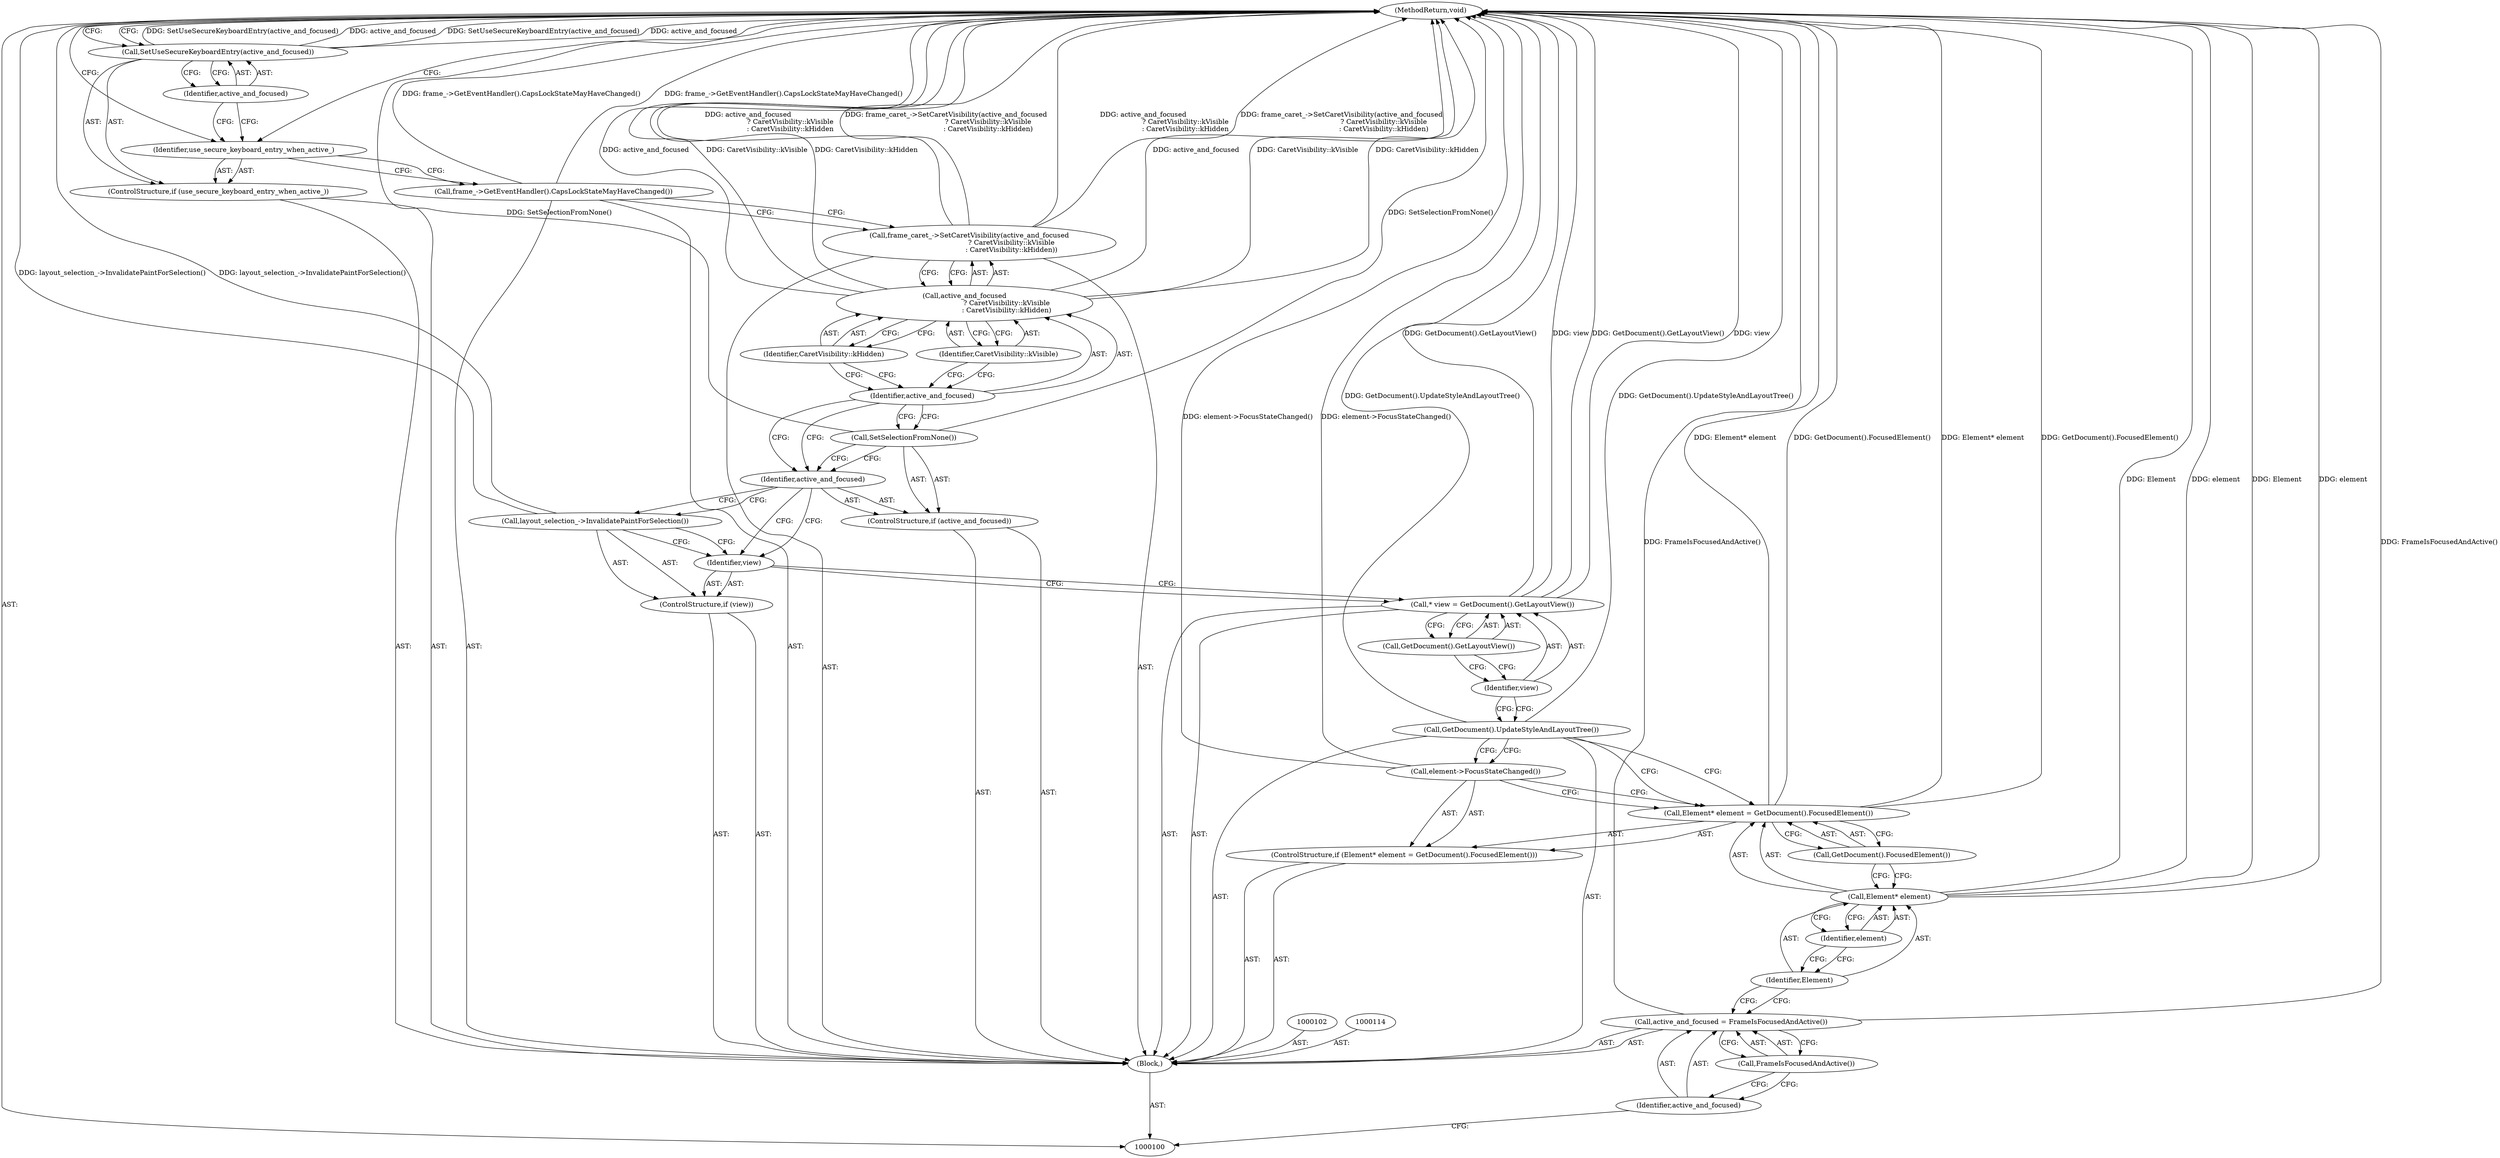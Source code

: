 digraph "1_Chrome_f1574f25e1402e748bf2bd7e28ce3dd96ceb1ca4_0" {
"1000134" [label="(MethodReturn,void)"];
"1000101" [label="(Block,)"];
"1000118" [label="(ControlStructure,if (view))"];
"1000119" [label="(Identifier,view)"];
"1000120" [label="(Call,layout_selection_->InvalidatePaintForSelection())"];
"1000121" [label="(ControlStructure,if (active_and_focused))"];
"1000122" [label="(Identifier,active_and_focused)"];
"1000123" [label="(Call,SetSelectionFromNone())"];
"1000124" [label="(Call,frame_caret_->SetCaretVisibility(active_and_focused\n                                       ? CaretVisibility::kVisible\n                                       : CaretVisibility::kHidden))"];
"1000125" [label="(Call,active_and_focused\n                                       ? CaretVisibility::kVisible\n                                       : CaretVisibility::kHidden)"];
"1000126" [label="(Identifier,active_and_focused)"];
"1000127" [label="(Identifier,CaretVisibility::kVisible)"];
"1000128" [label="(Identifier,CaretVisibility::kHidden)"];
"1000129" [label="(Call,frame_->GetEventHandler().CapsLockStateMayHaveChanged())"];
"1000105" [label="(Call,FrameIsFocusedAndActive())"];
"1000103" [label="(Call,active_and_focused = FrameIsFocusedAndActive())"];
"1000104" [label="(Identifier,active_and_focused)"];
"1000130" [label="(ControlStructure,if (use_secure_keyboard_entry_when_active_))"];
"1000131" [label="(Identifier,use_secure_keyboard_entry_when_active_)"];
"1000133" [label="(Identifier,active_and_focused)"];
"1000132" [label="(Call,SetUseSecureKeyboardEntry(active_and_focused))"];
"1000110" [label="(Identifier,element)"];
"1000106" [label="(ControlStructure,if (Element* element = GetDocument().FocusedElement()))"];
"1000111" [label="(Call,GetDocument().FocusedElement())"];
"1000107" [label="(Call,Element* element = GetDocument().FocusedElement())"];
"1000108" [label="(Call,Element* element)"];
"1000109" [label="(Identifier,Element)"];
"1000112" [label="(Call,element->FocusStateChanged())"];
"1000113" [label="(Call,GetDocument().UpdateStyleAndLayoutTree())"];
"1000117" [label="(Call,GetDocument().GetLayoutView())"];
"1000115" [label="(Call,* view = GetDocument().GetLayoutView())"];
"1000116" [label="(Identifier,view)"];
"1000134" -> "1000100"  [label="AST: "];
"1000134" -> "1000132"  [label="CFG: "];
"1000134" -> "1000131"  [label="CFG: "];
"1000115" -> "1000134"  [label="DDG: GetDocument().GetLayoutView()"];
"1000115" -> "1000134"  [label="DDG: view"];
"1000125" -> "1000134"  [label="DDG: active_and_focused"];
"1000125" -> "1000134"  [label="DDG: CaretVisibility::kVisible"];
"1000125" -> "1000134"  [label="DDG: CaretVisibility::kHidden"];
"1000124" -> "1000134"  [label="DDG: active_and_focused\n                                       ? CaretVisibility::kVisible\n                                       : CaretVisibility::kHidden"];
"1000124" -> "1000134"  [label="DDG: frame_caret_->SetCaretVisibility(active_and_focused\n                                       ? CaretVisibility::kVisible\n                                       : CaretVisibility::kHidden)"];
"1000107" -> "1000134"  [label="DDG: Element* element"];
"1000107" -> "1000134"  [label="DDG: GetDocument().FocusedElement()"];
"1000103" -> "1000134"  [label="DDG: FrameIsFocusedAndActive()"];
"1000108" -> "1000134"  [label="DDG: Element"];
"1000108" -> "1000134"  [label="DDG: element"];
"1000123" -> "1000134"  [label="DDG: SetSelectionFromNone()"];
"1000132" -> "1000134"  [label="DDG: SetUseSecureKeyboardEntry(active_and_focused)"];
"1000132" -> "1000134"  [label="DDG: active_and_focused"];
"1000129" -> "1000134"  [label="DDG: frame_->GetEventHandler().CapsLockStateMayHaveChanged()"];
"1000112" -> "1000134"  [label="DDG: element->FocusStateChanged()"];
"1000113" -> "1000134"  [label="DDG: GetDocument().UpdateStyleAndLayoutTree()"];
"1000120" -> "1000134"  [label="DDG: layout_selection_->InvalidatePaintForSelection()"];
"1000101" -> "1000100"  [label="AST: "];
"1000102" -> "1000101"  [label="AST: "];
"1000103" -> "1000101"  [label="AST: "];
"1000106" -> "1000101"  [label="AST: "];
"1000113" -> "1000101"  [label="AST: "];
"1000114" -> "1000101"  [label="AST: "];
"1000115" -> "1000101"  [label="AST: "];
"1000118" -> "1000101"  [label="AST: "];
"1000121" -> "1000101"  [label="AST: "];
"1000124" -> "1000101"  [label="AST: "];
"1000129" -> "1000101"  [label="AST: "];
"1000130" -> "1000101"  [label="AST: "];
"1000118" -> "1000101"  [label="AST: "];
"1000119" -> "1000118"  [label="AST: "];
"1000120" -> "1000118"  [label="AST: "];
"1000119" -> "1000118"  [label="AST: "];
"1000119" -> "1000115"  [label="CFG: "];
"1000120" -> "1000119"  [label="CFG: "];
"1000122" -> "1000119"  [label="CFG: "];
"1000120" -> "1000118"  [label="AST: "];
"1000120" -> "1000119"  [label="CFG: "];
"1000122" -> "1000120"  [label="CFG: "];
"1000120" -> "1000134"  [label="DDG: layout_selection_->InvalidatePaintForSelection()"];
"1000121" -> "1000101"  [label="AST: "];
"1000122" -> "1000121"  [label="AST: "];
"1000123" -> "1000121"  [label="AST: "];
"1000122" -> "1000121"  [label="AST: "];
"1000122" -> "1000120"  [label="CFG: "];
"1000122" -> "1000119"  [label="CFG: "];
"1000123" -> "1000122"  [label="CFG: "];
"1000126" -> "1000122"  [label="CFG: "];
"1000123" -> "1000121"  [label="AST: "];
"1000123" -> "1000122"  [label="CFG: "];
"1000126" -> "1000123"  [label="CFG: "];
"1000123" -> "1000134"  [label="DDG: SetSelectionFromNone()"];
"1000124" -> "1000101"  [label="AST: "];
"1000124" -> "1000125"  [label="CFG: "];
"1000125" -> "1000124"  [label="AST: "];
"1000129" -> "1000124"  [label="CFG: "];
"1000124" -> "1000134"  [label="DDG: active_and_focused\n                                       ? CaretVisibility::kVisible\n                                       : CaretVisibility::kHidden"];
"1000124" -> "1000134"  [label="DDG: frame_caret_->SetCaretVisibility(active_and_focused\n                                       ? CaretVisibility::kVisible\n                                       : CaretVisibility::kHidden)"];
"1000125" -> "1000124"  [label="AST: "];
"1000125" -> "1000127"  [label="CFG: "];
"1000125" -> "1000128"  [label="CFG: "];
"1000126" -> "1000125"  [label="AST: "];
"1000127" -> "1000125"  [label="AST: "];
"1000128" -> "1000125"  [label="AST: "];
"1000124" -> "1000125"  [label="CFG: "];
"1000125" -> "1000134"  [label="DDG: active_and_focused"];
"1000125" -> "1000134"  [label="DDG: CaretVisibility::kVisible"];
"1000125" -> "1000134"  [label="DDG: CaretVisibility::kHidden"];
"1000126" -> "1000125"  [label="AST: "];
"1000126" -> "1000123"  [label="CFG: "];
"1000126" -> "1000122"  [label="CFG: "];
"1000127" -> "1000126"  [label="CFG: "];
"1000128" -> "1000126"  [label="CFG: "];
"1000127" -> "1000125"  [label="AST: "];
"1000127" -> "1000126"  [label="CFG: "];
"1000125" -> "1000127"  [label="CFG: "];
"1000128" -> "1000125"  [label="AST: "];
"1000128" -> "1000126"  [label="CFG: "];
"1000125" -> "1000128"  [label="CFG: "];
"1000129" -> "1000101"  [label="AST: "];
"1000129" -> "1000124"  [label="CFG: "];
"1000131" -> "1000129"  [label="CFG: "];
"1000129" -> "1000134"  [label="DDG: frame_->GetEventHandler().CapsLockStateMayHaveChanged()"];
"1000105" -> "1000103"  [label="AST: "];
"1000105" -> "1000104"  [label="CFG: "];
"1000103" -> "1000105"  [label="CFG: "];
"1000103" -> "1000101"  [label="AST: "];
"1000103" -> "1000105"  [label="CFG: "];
"1000104" -> "1000103"  [label="AST: "];
"1000105" -> "1000103"  [label="AST: "];
"1000109" -> "1000103"  [label="CFG: "];
"1000103" -> "1000134"  [label="DDG: FrameIsFocusedAndActive()"];
"1000104" -> "1000103"  [label="AST: "];
"1000104" -> "1000100"  [label="CFG: "];
"1000105" -> "1000104"  [label="CFG: "];
"1000130" -> "1000101"  [label="AST: "];
"1000131" -> "1000130"  [label="AST: "];
"1000132" -> "1000130"  [label="AST: "];
"1000131" -> "1000130"  [label="AST: "];
"1000131" -> "1000129"  [label="CFG: "];
"1000133" -> "1000131"  [label="CFG: "];
"1000134" -> "1000131"  [label="CFG: "];
"1000133" -> "1000132"  [label="AST: "];
"1000133" -> "1000131"  [label="CFG: "];
"1000132" -> "1000133"  [label="CFG: "];
"1000132" -> "1000130"  [label="AST: "];
"1000132" -> "1000133"  [label="CFG: "];
"1000133" -> "1000132"  [label="AST: "];
"1000134" -> "1000132"  [label="CFG: "];
"1000132" -> "1000134"  [label="DDG: SetUseSecureKeyboardEntry(active_and_focused)"];
"1000132" -> "1000134"  [label="DDG: active_and_focused"];
"1000110" -> "1000108"  [label="AST: "];
"1000110" -> "1000109"  [label="CFG: "];
"1000108" -> "1000110"  [label="CFG: "];
"1000106" -> "1000101"  [label="AST: "];
"1000107" -> "1000106"  [label="AST: "];
"1000112" -> "1000106"  [label="AST: "];
"1000111" -> "1000107"  [label="AST: "];
"1000111" -> "1000108"  [label="CFG: "];
"1000107" -> "1000111"  [label="CFG: "];
"1000107" -> "1000106"  [label="AST: "];
"1000107" -> "1000111"  [label="CFG: "];
"1000108" -> "1000107"  [label="AST: "];
"1000111" -> "1000107"  [label="AST: "];
"1000112" -> "1000107"  [label="CFG: "];
"1000113" -> "1000107"  [label="CFG: "];
"1000107" -> "1000134"  [label="DDG: Element* element"];
"1000107" -> "1000134"  [label="DDG: GetDocument().FocusedElement()"];
"1000108" -> "1000107"  [label="AST: "];
"1000108" -> "1000110"  [label="CFG: "];
"1000109" -> "1000108"  [label="AST: "];
"1000110" -> "1000108"  [label="AST: "];
"1000111" -> "1000108"  [label="CFG: "];
"1000108" -> "1000134"  [label="DDG: Element"];
"1000108" -> "1000134"  [label="DDG: element"];
"1000109" -> "1000108"  [label="AST: "];
"1000109" -> "1000103"  [label="CFG: "];
"1000110" -> "1000109"  [label="CFG: "];
"1000112" -> "1000106"  [label="AST: "];
"1000112" -> "1000107"  [label="CFG: "];
"1000113" -> "1000112"  [label="CFG: "];
"1000112" -> "1000134"  [label="DDG: element->FocusStateChanged()"];
"1000113" -> "1000101"  [label="AST: "];
"1000113" -> "1000112"  [label="CFG: "];
"1000113" -> "1000107"  [label="CFG: "];
"1000116" -> "1000113"  [label="CFG: "];
"1000113" -> "1000134"  [label="DDG: GetDocument().UpdateStyleAndLayoutTree()"];
"1000117" -> "1000115"  [label="AST: "];
"1000117" -> "1000116"  [label="CFG: "];
"1000115" -> "1000117"  [label="CFG: "];
"1000115" -> "1000101"  [label="AST: "];
"1000115" -> "1000117"  [label="CFG: "];
"1000116" -> "1000115"  [label="AST: "];
"1000117" -> "1000115"  [label="AST: "];
"1000119" -> "1000115"  [label="CFG: "];
"1000115" -> "1000134"  [label="DDG: GetDocument().GetLayoutView()"];
"1000115" -> "1000134"  [label="DDG: view"];
"1000116" -> "1000115"  [label="AST: "];
"1000116" -> "1000113"  [label="CFG: "];
"1000117" -> "1000116"  [label="CFG: "];
}
